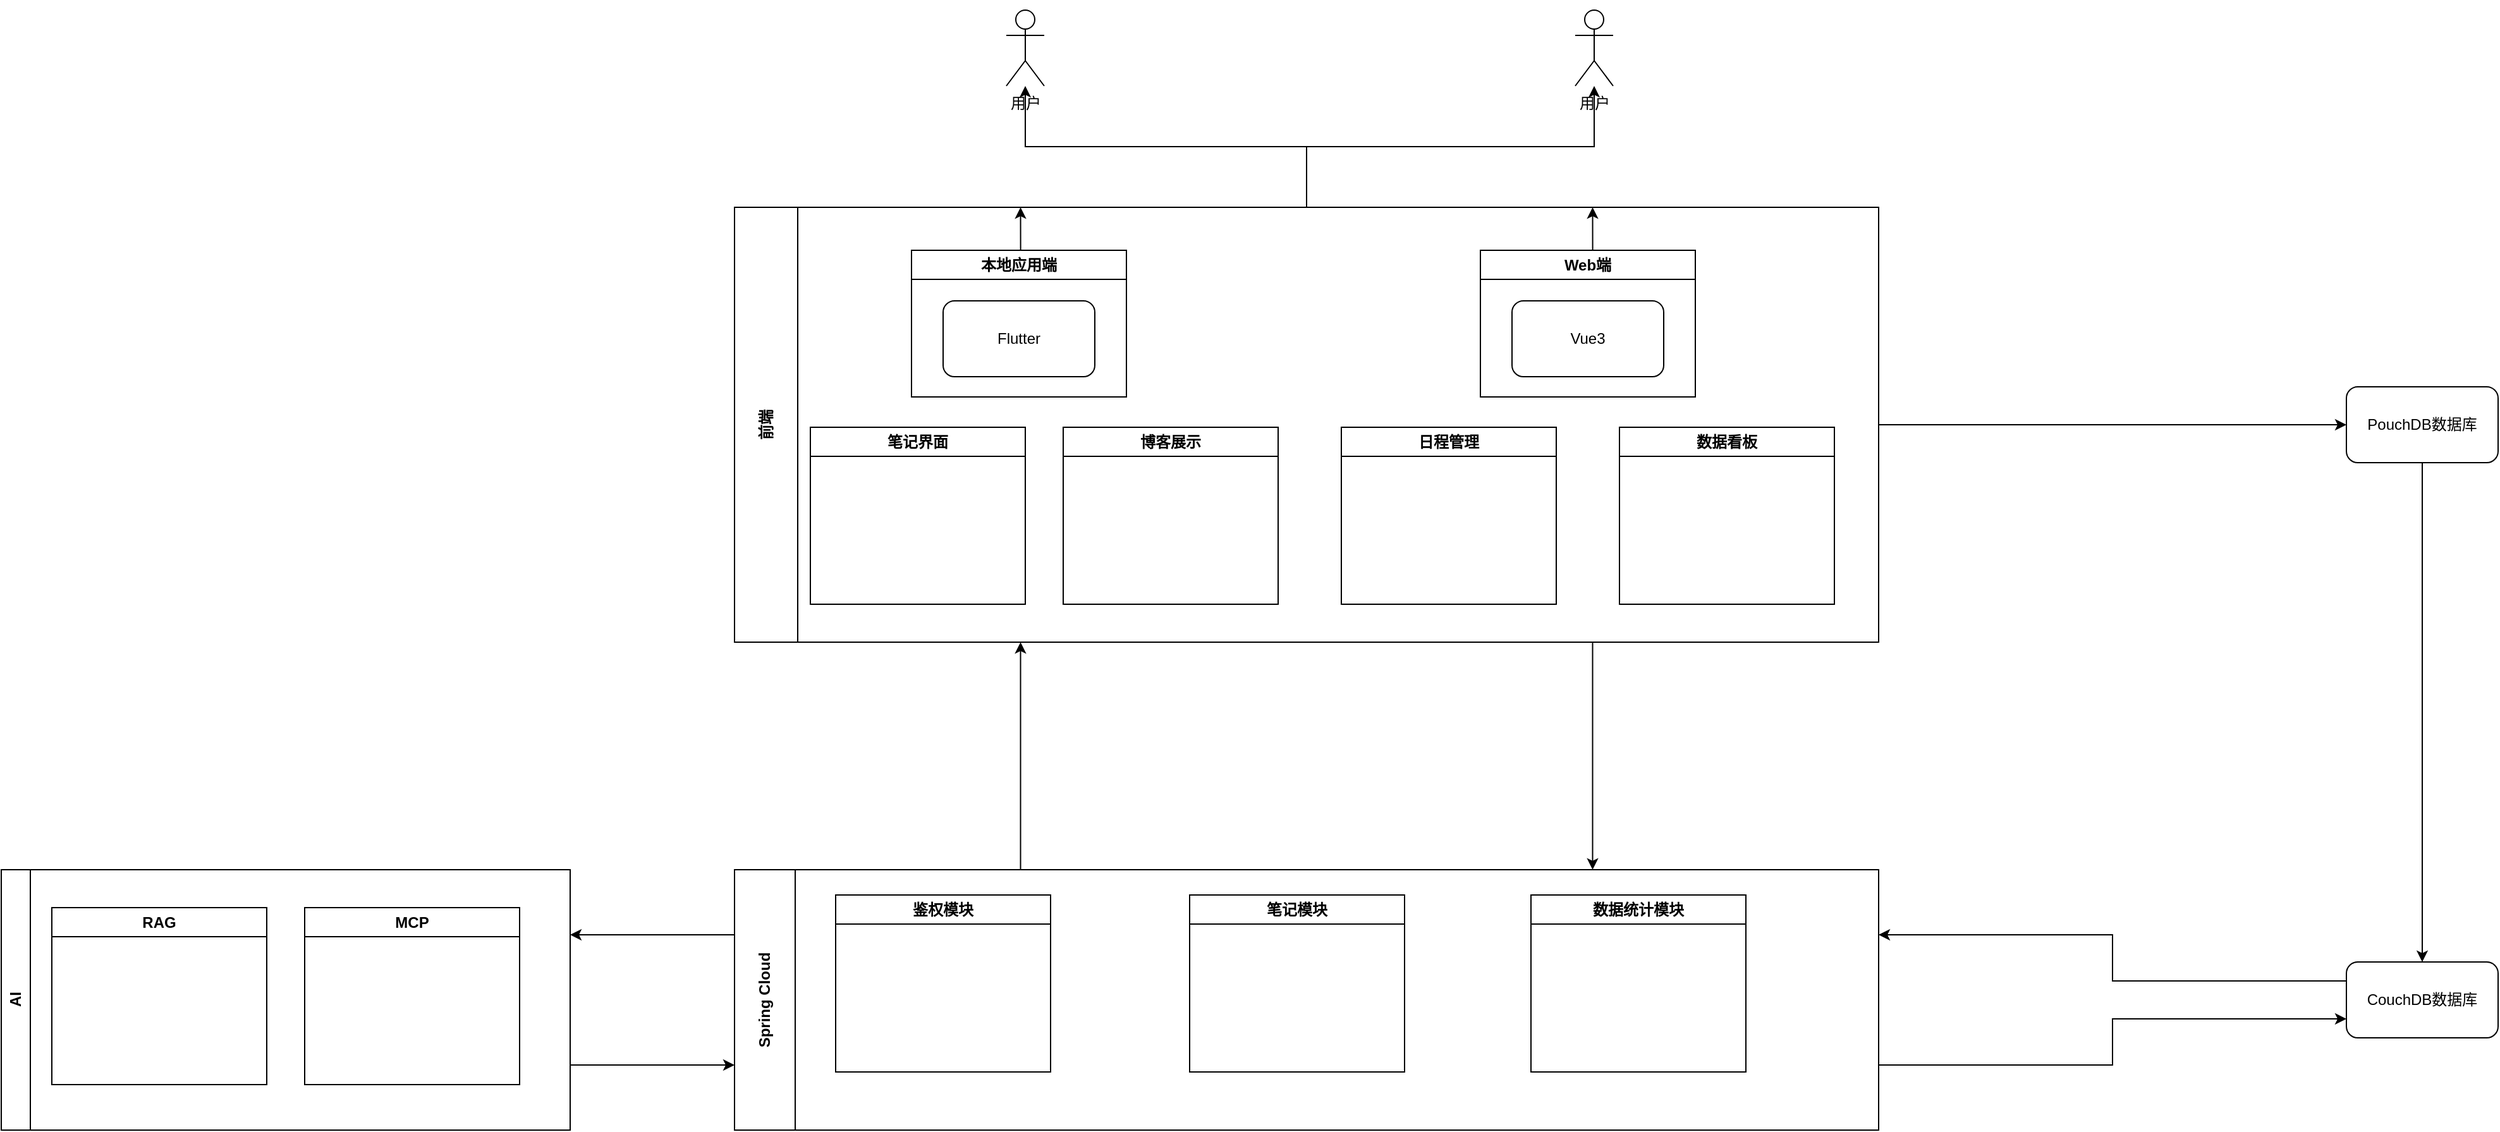 <mxfile version="26.2.13">
  <diagram name="第 1 页" id="hgxA84uFAGLbT_i_ZHmX">
    <mxGraphModel dx="2029" dy="1189" grid="1" gridSize="10" guides="1" tooltips="1" connect="1" arrows="1" fold="1" page="1" pageScale="1" pageWidth="3300" pageHeight="2339" math="0" shadow="0">
      <root>
        <mxCell id="0" />
        <mxCell id="1" parent="0" />
        <mxCell id="yj0dncIzRizpLJcmr-Et-2" value="用户" style="shape=umlActor;verticalLabelPosition=bottom;verticalAlign=top;html=1;outlineConnect=0;align=center;" parent="1" vertex="1">
          <mxGeometry x="1915" y="420" width="30" height="60" as="geometry" />
        </mxCell>
        <mxCell id="yj0dncIzRizpLJcmr-Et-60" style="edgeStyle=none;rounded=0;orthogonalLoop=1;jettySize=auto;html=1;entryX=0;entryY=0.5;entryDx=0;entryDy=0;" parent="1" source="yj0dncIzRizpLJcmr-Et-36" target="yj0dncIzRizpLJcmr-Et-54" edge="1">
          <mxGeometry relative="1" as="geometry" />
        </mxCell>
        <mxCell id="0nHK9SWeEJoY91TjhR7_-11" style="edgeStyle=orthogonalEdgeStyle;rounded=0;orthogonalLoop=1;jettySize=auto;html=1;exitX=0.75;exitY=1;exitDx=0;exitDy=0;entryX=0.75;entryY=0;entryDx=0;entryDy=0;" edge="1" parent="1" source="yj0dncIzRizpLJcmr-Et-36" target="yj0dncIzRizpLJcmr-Et-39">
          <mxGeometry relative="1" as="geometry" />
        </mxCell>
        <mxCell id="0nHK9SWeEJoY91TjhR7_-15" style="edgeStyle=orthogonalEdgeStyle;rounded=0;orthogonalLoop=1;jettySize=auto;html=1;exitX=0.5;exitY=0;exitDx=0;exitDy=0;" edge="1" parent="1" source="yj0dncIzRizpLJcmr-Et-36" target="yj0dncIzRizpLJcmr-Et-2">
          <mxGeometry relative="1" as="geometry" />
        </mxCell>
        <mxCell id="0nHK9SWeEJoY91TjhR7_-24" style="edgeStyle=orthogonalEdgeStyle;rounded=0;orthogonalLoop=1;jettySize=auto;html=1;exitX=0.5;exitY=0;exitDx=0;exitDy=0;" edge="1" parent="1" source="yj0dncIzRizpLJcmr-Et-36" target="0nHK9SWeEJoY91TjhR7_-18">
          <mxGeometry relative="1" as="geometry" />
        </mxCell>
        <mxCell id="yj0dncIzRizpLJcmr-Et-36" value="前端" style="swimlane;horizontal=0;whiteSpace=wrap;html=1;startSize=50;" parent="1" vertex="1">
          <mxGeometry x="1250" y="576" width="905" height="344" as="geometry">
            <mxRectangle x="110" y="150" width="40" height="140" as="alternateBounds" />
          </mxGeometry>
        </mxCell>
        <mxCell id="0nHK9SWeEJoY91TjhR7_-8" value="数据看板" style="swimlane;whiteSpace=wrap;html=1;" vertex="1" parent="yj0dncIzRizpLJcmr-Et-36">
          <mxGeometry x="700" y="174" width="170" height="140" as="geometry" />
        </mxCell>
        <mxCell id="0nHK9SWeEJoY91TjhR7_-10" value="博客展示" style="swimlane;whiteSpace=wrap;html=1;" vertex="1" parent="yj0dncIzRizpLJcmr-Et-36">
          <mxGeometry x="260" y="174" width="170" height="140" as="geometry" />
        </mxCell>
        <mxCell id="0nHK9SWeEJoY91TjhR7_-26" value="日程管理" style="swimlane;whiteSpace=wrap;html=1;" vertex="1" parent="yj0dncIzRizpLJcmr-Et-36">
          <mxGeometry x="480" y="174" width="170" height="140" as="geometry" />
        </mxCell>
        <mxCell id="0nHK9SWeEJoY91TjhR7_-27" value="笔记界面" style="swimlane;whiteSpace=wrap;html=1;" vertex="1" parent="yj0dncIzRizpLJcmr-Et-36">
          <mxGeometry x="60" y="174" width="170" height="140" as="geometry" />
        </mxCell>
        <mxCell id="0nHK9SWeEJoY91TjhR7_-44" style="edgeStyle=orthogonalEdgeStyle;rounded=0;orthogonalLoop=1;jettySize=auto;html=1;exitX=0.5;exitY=0;exitDx=0;exitDy=0;entryX=0.25;entryY=0;entryDx=0;entryDy=0;" edge="1" parent="yj0dncIzRizpLJcmr-Et-36" source="0nHK9SWeEJoY91TjhR7_-38" target="yj0dncIzRizpLJcmr-Et-36">
          <mxGeometry relative="1" as="geometry" />
        </mxCell>
        <mxCell id="0nHK9SWeEJoY91TjhR7_-38" value="本地应用端" style="swimlane;whiteSpace=wrap;html=1;" vertex="1" parent="yj0dncIzRizpLJcmr-Et-36">
          <mxGeometry x="140" y="34" width="170" height="116" as="geometry" />
        </mxCell>
        <mxCell id="0nHK9SWeEJoY91TjhR7_-36" value="Flutter" style="rounded=1;whiteSpace=wrap;html=1;" vertex="1" parent="0nHK9SWeEJoY91TjhR7_-38">
          <mxGeometry x="25" y="40" width="120" height="60" as="geometry" />
        </mxCell>
        <mxCell id="0nHK9SWeEJoY91TjhR7_-43" style="edgeStyle=orthogonalEdgeStyle;rounded=0;orthogonalLoop=1;jettySize=auto;html=1;exitX=0.5;exitY=0;exitDx=0;exitDy=0;entryX=0.75;entryY=0;entryDx=0;entryDy=0;" edge="1" parent="yj0dncIzRizpLJcmr-Et-36" source="0nHK9SWeEJoY91TjhR7_-39" target="yj0dncIzRizpLJcmr-Et-36">
          <mxGeometry relative="1" as="geometry" />
        </mxCell>
        <mxCell id="0nHK9SWeEJoY91TjhR7_-39" value="Web端" style="swimlane;whiteSpace=wrap;html=1;" vertex="1" parent="yj0dncIzRizpLJcmr-Et-36">
          <mxGeometry x="590" y="34" width="170" height="116" as="geometry" />
        </mxCell>
        <mxCell id="0nHK9SWeEJoY91TjhR7_-40" value="Vue3" style="rounded=1;whiteSpace=wrap;html=1;" vertex="1" parent="0nHK9SWeEJoY91TjhR7_-39">
          <mxGeometry x="25" y="40" width="120" height="60" as="geometry" />
        </mxCell>
        <mxCell id="0nHK9SWeEJoY91TjhR7_-14" style="edgeStyle=orthogonalEdgeStyle;rounded=0;orthogonalLoop=1;jettySize=auto;html=1;exitX=0.25;exitY=0;exitDx=0;exitDy=0;entryX=0.25;entryY=1;entryDx=0;entryDy=0;" edge="1" parent="1" source="yj0dncIzRizpLJcmr-Et-39" target="yj0dncIzRizpLJcmr-Et-36">
          <mxGeometry relative="1" as="geometry" />
        </mxCell>
        <mxCell id="0nHK9SWeEJoY91TjhR7_-23" style="edgeStyle=orthogonalEdgeStyle;rounded=0;orthogonalLoop=1;jettySize=auto;html=1;exitX=1;exitY=0.75;exitDx=0;exitDy=0;entryX=0;entryY=0.75;entryDx=0;entryDy=0;" edge="1" parent="1" source="yj0dncIzRizpLJcmr-Et-39" target="yj0dncIzRizpLJcmr-Et-55">
          <mxGeometry relative="1" as="geometry" />
        </mxCell>
        <mxCell id="0nHK9SWeEJoY91TjhR7_-56" style="edgeStyle=orthogonalEdgeStyle;rounded=0;orthogonalLoop=1;jettySize=auto;html=1;exitX=0;exitY=0.25;exitDx=0;exitDy=0;entryX=1;entryY=0.25;entryDx=0;entryDy=0;" edge="1" parent="1" source="yj0dncIzRizpLJcmr-Et-39" target="0nHK9SWeEJoY91TjhR7_-46">
          <mxGeometry relative="1" as="geometry" />
        </mxCell>
        <mxCell id="yj0dncIzRizpLJcmr-Et-39" value="Spring Cloud" style="swimlane;horizontal=0;whiteSpace=wrap;html=1;startSize=48;" parent="1" vertex="1">
          <mxGeometry x="1250" y="1100" width="905" height="206" as="geometry">
            <mxRectangle x="110" y="390" width="40" height="140" as="alternateBounds" />
          </mxGeometry>
        </mxCell>
        <mxCell id="0nHK9SWeEJoY91TjhR7_-3" value="笔记模块" style="swimlane;whiteSpace=wrap;html=1;" vertex="1" parent="yj0dncIzRizpLJcmr-Et-39">
          <mxGeometry x="360" y="20" width="170" height="140" as="geometry" />
        </mxCell>
        <mxCell id="0nHK9SWeEJoY91TjhR7_-5" value="鉴权模块" style="swimlane;whiteSpace=wrap;html=1;" vertex="1" parent="yj0dncIzRizpLJcmr-Et-39">
          <mxGeometry x="80" y="20" width="170" height="140" as="geometry" />
        </mxCell>
        <mxCell id="0nHK9SWeEJoY91TjhR7_-45" value="数据统计模块" style="swimlane;whiteSpace=wrap;html=1;" vertex="1" parent="yj0dncIzRizpLJcmr-Et-39">
          <mxGeometry x="630" y="20" width="170" height="140" as="geometry" />
        </mxCell>
        <mxCell id="yj0dncIzRizpLJcmr-Et-48" style="edgeStyle=none;rounded=0;orthogonalLoop=1;jettySize=auto;html=1;exitX=0.5;exitY=0;exitDx=0;exitDy=0;exitPerimeter=0;" parent="1" source="yj0dncIzRizpLJcmr-Et-2" target="yj0dncIzRizpLJcmr-Et-2" edge="1">
          <mxGeometry relative="1" as="geometry" />
        </mxCell>
        <mxCell id="yj0dncIzRizpLJcmr-Et-59" style="edgeStyle=none;rounded=0;orthogonalLoop=1;jettySize=auto;html=1;entryX=0.5;entryY=0;entryDx=0;entryDy=0;" parent="1" source="yj0dncIzRizpLJcmr-Et-54" target="yj0dncIzRizpLJcmr-Et-55" edge="1">
          <mxGeometry relative="1" as="geometry" />
        </mxCell>
        <mxCell id="yj0dncIzRizpLJcmr-Et-54" value="PouchDB数据库" style="rounded=1;whiteSpace=wrap;html=1;" parent="1" vertex="1">
          <mxGeometry x="2525" y="718" width="120" height="60" as="geometry" />
        </mxCell>
        <mxCell id="0nHK9SWeEJoY91TjhR7_-22" style="edgeStyle=orthogonalEdgeStyle;rounded=0;orthogonalLoop=1;jettySize=auto;html=1;exitX=0;exitY=0.25;exitDx=0;exitDy=0;entryX=1;entryY=0.25;entryDx=0;entryDy=0;" edge="1" parent="1" source="yj0dncIzRizpLJcmr-Et-55" target="yj0dncIzRizpLJcmr-Et-39">
          <mxGeometry relative="1" as="geometry" />
        </mxCell>
        <mxCell id="yj0dncIzRizpLJcmr-Et-55" value="CouchDB数据库" style="rounded=1;whiteSpace=wrap;html=1;" parent="1" vertex="1">
          <mxGeometry x="2525" y="1173" width="120" height="60" as="geometry" />
        </mxCell>
        <mxCell id="0nHK9SWeEJoY91TjhR7_-18" value="用户" style="shape=umlActor;verticalLabelPosition=bottom;verticalAlign=top;html=1;outlineConnect=0;" vertex="1" parent="1">
          <mxGeometry x="1465" y="420" width="30" height="60" as="geometry" />
        </mxCell>
        <mxCell id="0nHK9SWeEJoY91TjhR7_-57" style="edgeStyle=orthogonalEdgeStyle;rounded=0;orthogonalLoop=1;jettySize=auto;html=1;exitX=1;exitY=0.75;exitDx=0;exitDy=0;entryX=0;entryY=0.75;entryDx=0;entryDy=0;" edge="1" parent="1" source="0nHK9SWeEJoY91TjhR7_-46" target="yj0dncIzRizpLJcmr-Et-39">
          <mxGeometry relative="1" as="geometry" />
        </mxCell>
        <mxCell id="0nHK9SWeEJoY91TjhR7_-46" value="AI" style="swimlane;horizontal=0;whiteSpace=wrap;html=1;" vertex="1" parent="1">
          <mxGeometry x="670" y="1100" width="450" height="206" as="geometry" />
        </mxCell>
        <mxCell id="0nHK9SWeEJoY91TjhR7_-49" value="RAG" style="swimlane;whiteSpace=wrap;html=1;" vertex="1" parent="0nHK9SWeEJoY91TjhR7_-46">
          <mxGeometry x="40" y="30" width="170" height="140" as="geometry" />
        </mxCell>
        <mxCell id="0nHK9SWeEJoY91TjhR7_-53" value="MCP" style="swimlane;whiteSpace=wrap;html=1;" vertex="1" parent="0nHK9SWeEJoY91TjhR7_-46">
          <mxGeometry x="240" y="30" width="170" height="140" as="geometry" />
        </mxCell>
      </root>
    </mxGraphModel>
  </diagram>
</mxfile>
